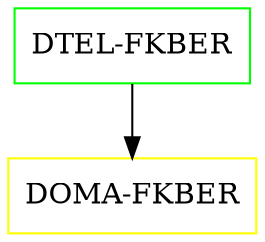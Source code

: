 digraph G {
  "DTEL-FKBER" [shape=box,color=green];
  "DOMA-FKBER" [shape=box,color=yellow,URL="./DOMA_FKBER.html"];
  "DTEL-FKBER" -> "DOMA-FKBER";
}
